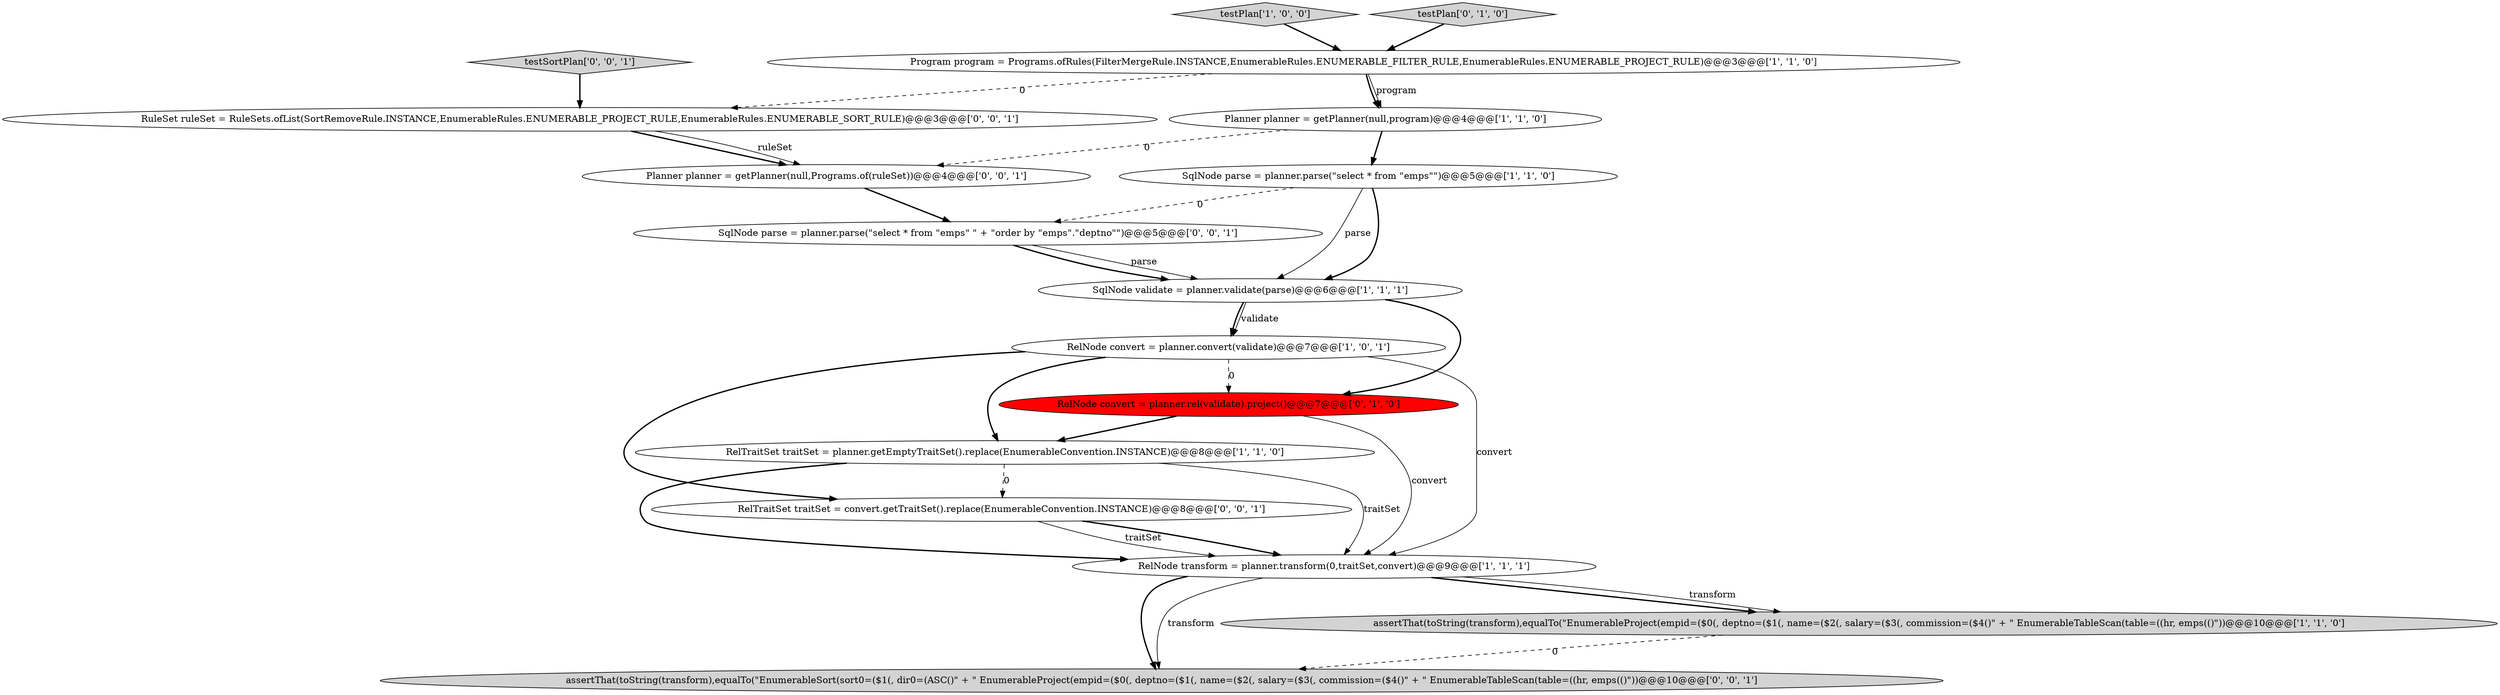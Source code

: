 digraph {
5 [style = filled, label = "RelNode convert = planner.convert(validate)@@@7@@@['1', '0', '1']", fillcolor = white, shape = ellipse image = "AAA0AAABBB1BBB"];
8 [style = filled, label = "testPlan['1', '0', '0']", fillcolor = lightgray, shape = diamond image = "AAA0AAABBB1BBB"];
14 [style = filled, label = "Planner planner = getPlanner(null,Programs.of(ruleSet))@@@4@@@['0', '0', '1']", fillcolor = white, shape = ellipse image = "AAA0AAABBB3BBB"];
7 [style = filled, label = "RelNode transform = planner.transform(0,traitSet,convert)@@@9@@@['1', '1', '1']", fillcolor = white, shape = ellipse image = "AAA0AAABBB1BBB"];
12 [style = filled, label = "SqlNode parse = planner.parse(\"select * from \"emps\" \" + \"order by \"emps\".\"deptno\"\")@@@5@@@['0', '0', '1']", fillcolor = white, shape = ellipse image = "AAA0AAABBB3BBB"];
6 [style = filled, label = "SqlNode parse = planner.parse(\"select * from \"emps\"\")@@@5@@@['1', '1', '0']", fillcolor = white, shape = ellipse image = "AAA0AAABBB1BBB"];
10 [style = filled, label = "RelNode convert = planner.rel(validate).project()@@@7@@@['0', '1', '0']", fillcolor = red, shape = ellipse image = "AAA1AAABBB2BBB"];
16 [style = filled, label = "assertThat(toString(transform),equalTo(\"EnumerableSort(sort0=($1(, dir0=(ASC()\" + \" EnumerableProject(empid=($0(, deptno=($1(, name=($2(, salary=($3(, commission=($4()\" + \" EnumerableTableScan(table=((hr, emps(()\"))@@@10@@@['0', '0', '1']", fillcolor = lightgray, shape = ellipse image = "AAA0AAABBB3BBB"];
0 [style = filled, label = "assertThat(toString(transform),equalTo(\"EnumerableProject(empid=($0(, deptno=($1(, name=($2(, salary=($3(, commission=($4()\" + \" EnumerableTableScan(table=((hr, emps(()\"))@@@10@@@['1', '1', '0']", fillcolor = lightgray, shape = ellipse image = "AAA0AAABBB1BBB"];
9 [style = filled, label = "testPlan['0', '1', '0']", fillcolor = lightgray, shape = diamond image = "AAA0AAABBB2BBB"];
15 [style = filled, label = "RelTraitSet traitSet = convert.getTraitSet().replace(EnumerableConvention.INSTANCE)@@@8@@@['0', '0', '1']", fillcolor = white, shape = ellipse image = "AAA0AAABBB3BBB"];
3 [style = filled, label = "SqlNode validate = planner.validate(parse)@@@6@@@['1', '1', '1']", fillcolor = white, shape = ellipse image = "AAA0AAABBB1BBB"];
11 [style = filled, label = "RuleSet ruleSet = RuleSets.ofList(SortRemoveRule.INSTANCE,EnumerableRules.ENUMERABLE_PROJECT_RULE,EnumerableRules.ENUMERABLE_SORT_RULE)@@@3@@@['0', '0', '1']", fillcolor = white, shape = ellipse image = "AAA0AAABBB3BBB"];
13 [style = filled, label = "testSortPlan['0', '0', '1']", fillcolor = lightgray, shape = diamond image = "AAA0AAABBB3BBB"];
2 [style = filled, label = "Planner planner = getPlanner(null,program)@@@4@@@['1', '1', '0']", fillcolor = white, shape = ellipse image = "AAA0AAABBB1BBB"];
4 [style = filled, label = "Program program = Programs.ofRules(FilterMergeRule.INSTANCE,EnumerableRules.ENUMERABLE_FILTER_RULE,EnumerableRules.ENUMERABLE_PROJECT_RULE)@@@3@@@['1', '1', '0']", fillcolor = white, shape = ellipse image = "AAA0AAABBB1BBB"];
1 [style = filled, label = "RelTraitSet traitSet = planner.getEmptyTraitSet().replace(EnumerableConvention.INSTANCE)@@@8@@@['1', '1', '0']", fillcolor = white, shape = ellipse image = "AAA0AAABBB1BBB"];
15->7 [style = solid, label="traitSet"];
6->3 [style = bold, label=""];
12->3 [style = solid, label="parse"];
15->7 [style = bold, label=""];
11->14 [style = bold, label=""];
2->6 [style = bold, label=""];
1->15 [style = dashed, label="0"];
9->4 [style = bold, label=""];
10->7 [style = solid, label="convert"];
0->16 [style = dashed, label="0"];
5->7 [style = solid, label="convert"];
11->14 [style = solid, label="ruleSet"];
5->15 [style = bold, label=""];
7->0 [style = bold, label=""];
4->2 [style = bold, label=""];
7->0 [style = solid, label="transform"];
6->3 [style = solid, label="parse"];
1->7 [style = bold, label=""];
13->11 [style = bold, label=""];
6->12 [style = dashed, label="0"];
3->10 [style = bold, label=""];
5->1 [style = bold, label=""];
3->5 [style = bold, label=""];
2->14 [style = dashed, label="0"];
5->10 [style = dashed, label="0"];
14->12 [style = bold, label=""];
7->16 [style = bold, label=""];
1->7 [style = solid, label="traitSet"];
12->3 [style = bold, label=""];
8->4 [style = bold, label=""];
4->11 [style = dashed, label="0"];
10->1 [style = bold, label=""];
4->2 [style = solid, label="program"];
3->5 [style = solid, label="validate"];
7->16 [style = solid, label="transform"];
}
